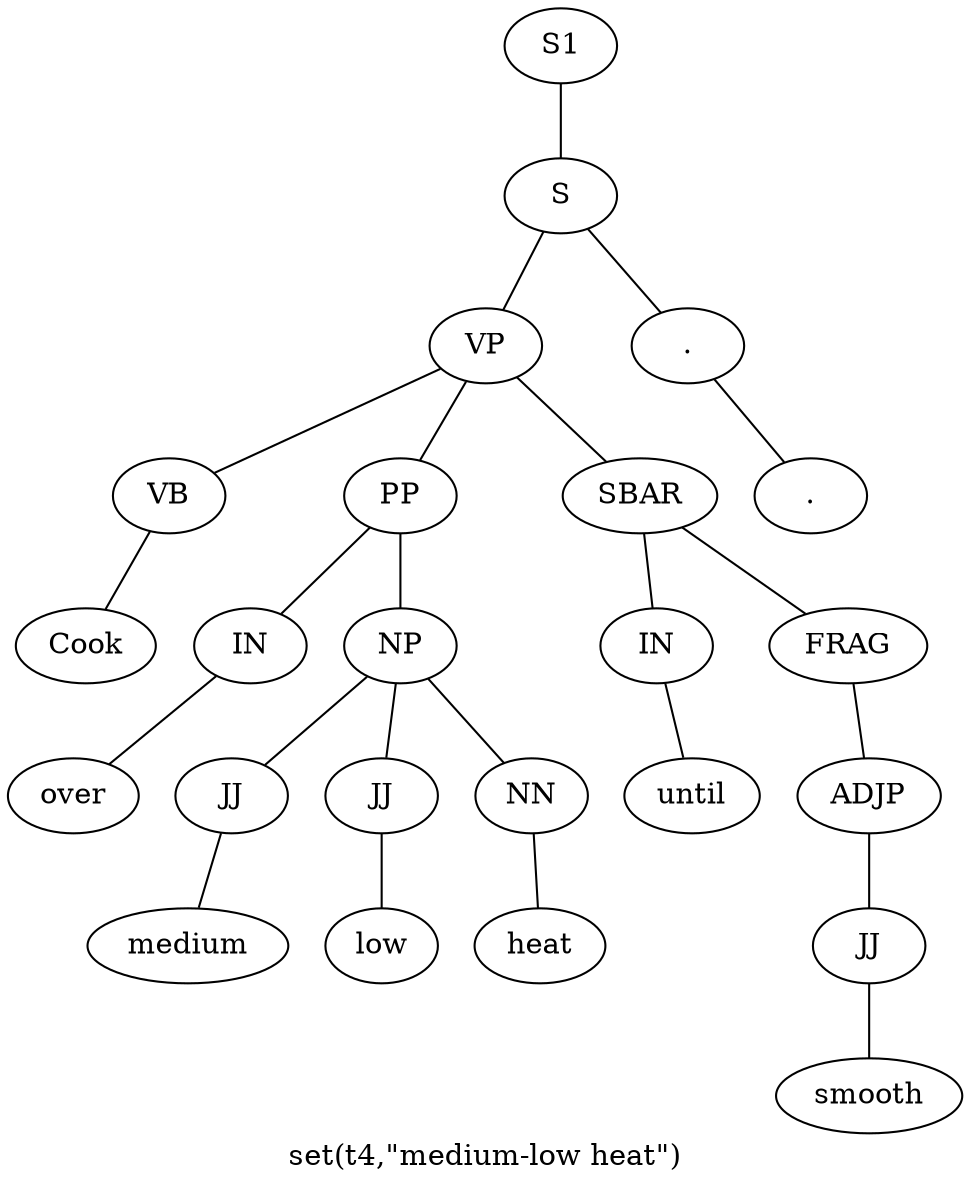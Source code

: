 graph SyntaxGraph {
	label = "set(t4,\"medium-low heat\")";
	Node0 [label="S1"];
	Node1 [label="S"];
	Node2 [label="VP"];
	Node3 [label="VB"];
	Node4 [label="Cook"];
	Node5 [label="PP"];
	Node6 [label="IN"];
	Node7 [label="over"];
	Node8 [label="NP"];
	Node9 [label="JJ"];
	Node10 [label="medium"];
	Node11 [label="JJ"];
	Node12 [label="low"];
	Node13 [label="NN"];
	Node14 [label="heat"];
	Node15 [label="SBAR"];
	Node16 [label="IN"];
	Node17 [label="until"];
	Node18 [label="FRAG"];
	Node19 [label="ADJP"];
	Node20 [label="JJ"];
	Node21 [label="smooth"];
	Node22 [label="."];
	Node23 [label="."];

	Node0 -- Node1;
	Node1 -- Node2;
	Node1 -- Node22;
	Node2 -- Node3;
	Node2 -- Node5;
	Node2 -- Node15;
	Node3 -- Node4;
	Node5 -- Node6;
	Node5 -- Node8;
	Node6 -- Node7;
	Node8 -- Node9;
	Node8 -- Node11;
	Node8 -- Node13;
	Node9 -- Node10;
	Node11 -- Node12;
	Node13 -- Node14;
	Node15 -- Node16;
	Node15 -- Node18;
	Node16 -- Node17;
	Node18 -- Node19;
	Node19 -- Node20;
	Node20 -- Node21;
	Node22 -- Node23;
}